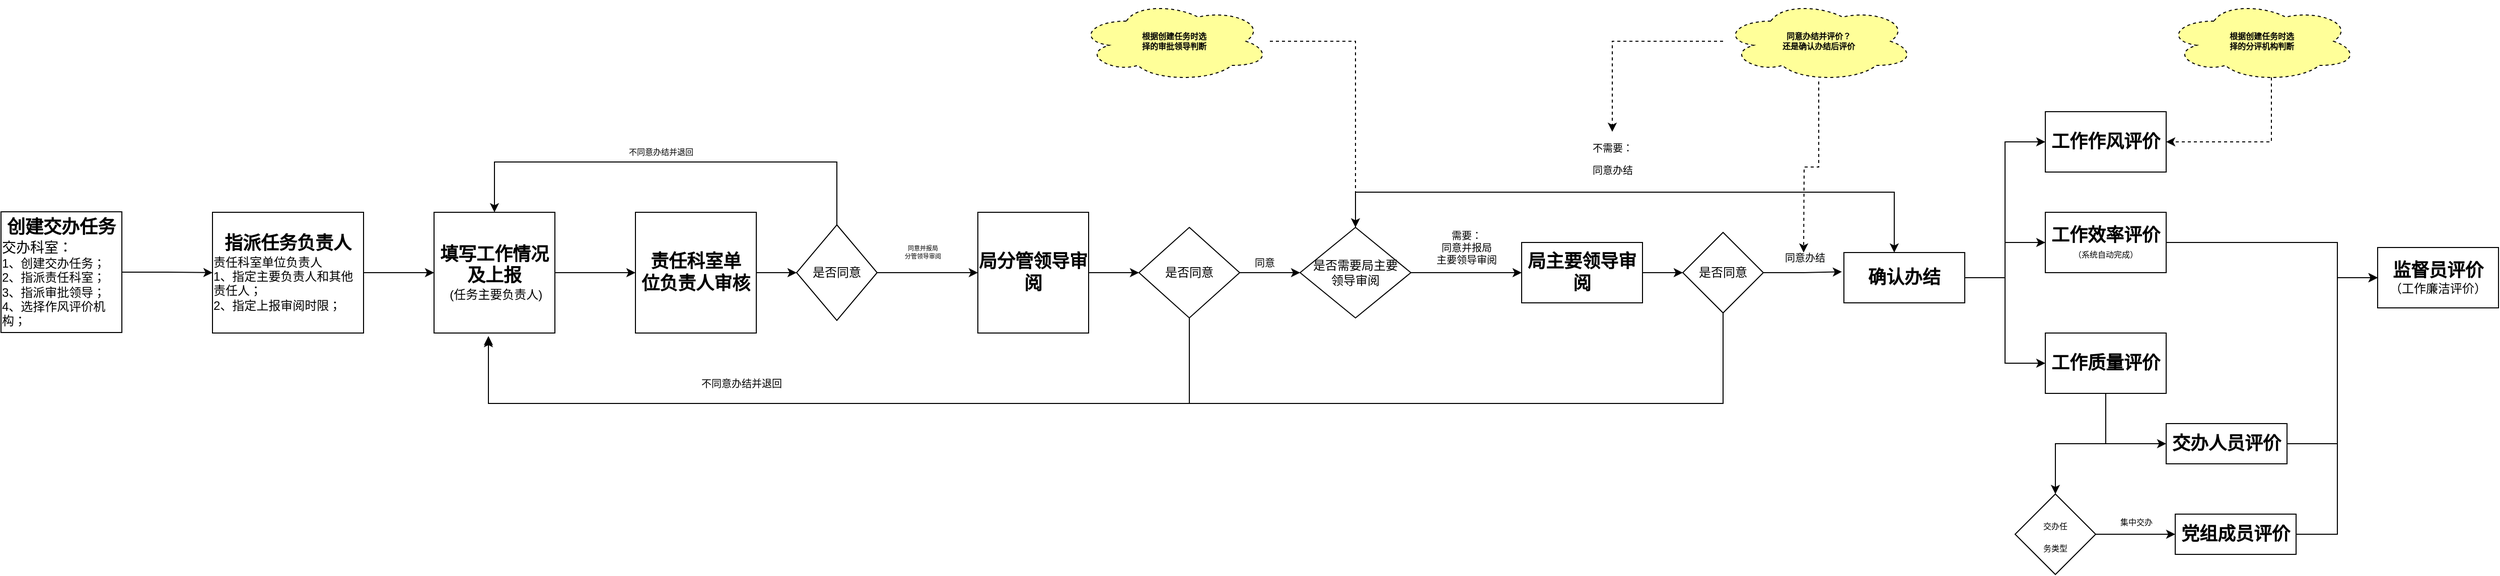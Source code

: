 <mxfile version="16.2.4" type="github">
  <diagram id="zva_Izvk_Pw7jRFiOZ6U" name="第 1 页">
    <mxGraphModel dx="2249" dy="794" grid="1" gridSize="10" guides="1" tooltips="1" connect="1" arrows="1" fold="1" page="1" pageScale="1" pageWidth="827" pageHeight="1169" math="0" shadow="0">
      <root>
        <mxCell id="0" />
        <mxCell id="1" parent="0" />
        <mxCell id="wEzHK_rQ6-qJ8AS3pq5E-3" value="" style="edgeStyle=orthogonalEdgeStyle;rounded=0;orthogonalLoop=1;jettySize=auto;html=1;" edge="1" parent="1" source="wEzHK_rQ6-qJ8AS3pq5E-1" target="wEzHK_rQ6-qJ8AS3pq5E-2">
          <mxGeometry relative="1" as="geometry" />
        </mxCell>
        <mxCell id="wEzHK_rQ6-qJ8AS3pq5E-1" value="&lt;span style=&quot;text-align: left&quot;&gt;&lt;b&gt;&lt;font style=&quot;font-size: 18px&quot;&gt;创建交办任务&lt;/font&gt;&lt;/b&gt;&lt;br&gt;&lt;div style=&quot;text-align: left&quot;&gt;&lt;span style=&quot;font-size: 14px ; text-align: center&quot;&gt;交办科室：&lt;/span&gt;&lt;/div&gt;&lt;/span&gt;&lt;div style=&quot;text-align: left&quot;&gt;&lt;span&gt;1、创建交办任务；&lt;/span&gt;&lt;/div&gt;&lt;div style=&quot;text-align: left&quot;&gt;&lt;span&gt;2、指派责任科室；&lt;/span&gt;&lt;/div&gt;&lt;div style=&quot;text-align: left&quot;&gt;&lt;span&gt;3、指派审批领导；&lt;/span&gt;&lt;/div&gt;&lt;div style=&quot;text-align: left&quot;&gt;&lt;span&gt;4、选择作风评价机构；&lt;/span&gt;&lt;/div&gt;" style="rounded=0;whiteSpace=wrap;html=1;" vertex="1" parent="1">
          <mxGeometry x="-90" y="279.5" width="120" height="120" as="geometry" />
        </mxCell>
        <mxCell id="wEzHK_rQ6-qJ8AS3pq5E-7" value="" style="edgeStyle=orthogonalEdgeStyle;rounded=0;orthogonalLoop=1;jettySize=auto;html=1;fontSize=14;" edge="1" parent="1" source="wEzHK_rQ6-qJ8AS3pq5E-2" target="wEzHK_rQ6-qJ8AS3pq5E-6">
          <mxGeometry relative="1" as="geometry" />
        </mxCell>
        <mxCell id="wEzHK_rQ6-qJ8AS3pq5E-2" value="&lt;b&gt;&lt;font style=&quot;font-size: 18px&quot;&gt;指派任务负责人&lt;/font&gt;&lt;/b&gt;&lt;br&gt;&lt;div style=&quot;text-align: left&quot;&gt;责任科室单位负责人&lt;/div&gt;&lt;div style=&quot;text-align: left&quot;&gt;&lt;span&gt;1、指定主要负责人和其他责任人；&lt;/span&gt;&lt;/div&gt;&lt;div style=&quot;text-align: left&quot;&gt;&lt;span&gt;2、指定上报审阅时限；&lt;/span&gt;&lt;/div&gt;" style="rounded=0;whiteSpace=wrap;html=1;" vertex="1" parent="1">
          <mxGeometry x="120" y="280" width="150" height="120" as="geometry" />
        </mxCell>
        <mxCell id="wEzHK_rQ6-qJ8AS3pq5E-86" value="" style="edgeStyle=orthogonalEdgeStyle;rounded=0;orthogonalLoop=1;jettySize=auto;html=1;fontSize=18;" edge="1" parent="1" source="wEzHK_rQ6-qJ8AS3pq5E-6" target="wEzHK_rQ6-qJ8AS3pq5E-85">
          <mxGeometry relative="1" as="geometry" />
        </mxCell>
        <mxCell id="wEzHK_rQ6-qJ8AS3pq5E-6" value="&lt;font&gt;&lt;span style=&quot;font-size: 18px&quot;&gt;&lt;b&gt;填写工作情况及上报&lt;/b&gt;&lt;/span&gt;&lt;br&gt;&lt;div&gt;&lt;span&gt;&amp;nbsp;(任务主要负责人)&lt;/span&gt;&lt;br&gt;&lt;/div&gt;&lt;/font&gt;" style="whiteSpace=wrap;html=1;rounded=0;" vertex="1" parent="1">
          <mxGeometry x="340" y="280" width="120" height="120" as="geometry" />
        </mxCell>
        <mxCell id="wEzHK_rQ6-qJ8AS3pq5E-18" style="edgeStyle=orthogonalEdgeStyle;rounded=0;orthogonalLoop=1;jettySize=auto;html=1;entryX=0.5;entryY=0;entryDx=0;entryDy=0;fontSize=8;" edge="1" parent="1" source="wEzHK_rQ6-qJ8AS3pq5E-16" target="wEzHK_rQ6-qJ8AS3pq5E-6">
          <mxGeometry relative="1" as="geometry">
            <Array as="points">
              <mxPoint x="740" y="230" />
              <mxPoint x="400" y="230" />
            </Array>
          </mxGeometry>
        </mxCell>
        <mxCell id="wEzHK_rQ6-qJ8AS3pq5E-19" value="不同意办结并退回" style="edgeLabel;html=1;align=center;verticalAlign=middle;resizable=0;points=[];fontSize=8;" vertex="1" connectable="0" parent="wEzHK_rQ6-qJ8AS3pq5E-18">
          <mxGeometry x="-0.08" y="-3" relative="1" as="geometry">
            <mxPoint x="-30" y="-7" as="offset" />
          </mxGeometry>
        </mxCell>
        <mxCell id="wEzHK_rQ6-qJ8AS3pq5E-21" value="" style="edgeStyle=orthogonalEdgeStyle;rounded=0;orthogonalLoop=1;jettySize=auto;html=1;fontSize=8;" edge="1" parent="1" source="wEzHK_rQ6-qJ8AS3pq5E-16" target="wEzHK_rQ6-qJ8AS3pq5E-20">
          <mxGeometry relative="1" as="geometry" />
        </mxCell>
        <mxCell id="wEzHK_rQ6-qJ8AS3pq5E-16" value="是否同意" style="rhombus;whiteSpace=wrap;html=1;rounded=0;" vertex="1" parent="1">
          <mxGeometry x="700" y="292.5" width="80" height="95" as="geometry" />
        </mxCell>
        <mxCell id="wEzHK_rQ6-qJ8AS3pq5E-26" value="" style="edgeStyle=orthogonalEdgeStyle;rounded=0;orthogonalLoop=1;jettySize=auto;html=1;fontSize=18;" edge="1" parent="1" source="wEzHK_rQ6-qJ8AS3pq5E-20" target="wEzHK_rQ6-qJ8AS3pq5E-25">
          <mxGeometry relative="1" as="geometry" />
        </mxCell>
        <mxCell id="wEzHK_rQ6-qJ8AS3pq5E-20" value="&lt;font style=&quot;font-size: 18px&quot;&gt;&lt;b&gt;局分管领导审阅&lt;/b&gt;&lt;/font&gt;" style="whiteSpace=wrap;html=1;rounded=0;" vertex="1" parent="1">
          <mxGeometry x="880" y="280" width="110" height="120" as="geometry" />
        </mxCell>
        <mxCell id="wEzHK_rQ6-qJ8AS3pq5E-23" value="同意并报局&lt;br&gt;分管领导审阅" style="text;html=1;align=center;verticalAlign=middle;resizable=0;points=[];autosize=1;strokeColor=none;fillColor=none;fontSize=6;" vertex="1" parent="1">
          <mxGeometry x="780" y="310" width="90" height="20" as="geometry" />
        </mxCell>
        <mxCell id="wEzHK_rQ6-qJ8AS3pq5E-28" value="" style="edgeStyle=orthogonalEdgeStyle;rounded=0;orthogonalLoop=1;jettySize=auto;html=1;fontSize=18;" edge="1" parent="1" source="wEzHK_rQ6-qJ8AS3pq5E-25" target="wEzHK_rQ6-qJ8AS3pq5E-27">
          <mxGeometry relative="1" as="geometry" />
        </mxCell>
        <mxCell id="wEzHK_rQ6-qJ8AS3pq5E-31" style="edgeStyle=orthogonalEdgeStyle;rounded=0;orthogonalLoop=1;jettySize=auto;html=1;entryX=0.45;entryY=1.025;entryDx=0;entryDy=0;entryPerimeter=0;fontSize=18;" edge="1" parent="1" source="wEzHK_rQ6-qJ8AS3pq5E-25" target="wEzHK_rQ6-qJ8AS3pq5E-6">
          <mxGeometry relative="1" as="geometry">
            <Array as="points">
              <mxPoint x="1090" y="470" />
              <mxPoint x="394" y="470" />
            </Array>
          </mxGeometry>
        </mxCell>
        <mxCell id="wEzHK_rQ6-qJ8AS3pq5E-25" value="是否同意" style="rhombus;whiteSpace=wrap;html=1;rounded=0;" vertex="1" parent="1">
          <mxGeometry x="1040" y="295" width="100" height="90" as="geometry" />
        </mxCell>
        <mxCell id="wEzHK_rQ6-qJ8AS3pq5E-30" value="" style="edgeStyle=orthogonalEdgeStyle;rounded=0;orthogonalLoop=1;jettySize=auto;html=1;fontSize=18;" edge="1" parent="1" source="wEzHK_rQ6-qJ8AS3pq5E-27" target="wEzHK_rQ6-qJ8AS3pq5E-29">
          <mxGeometry relative="1" as="geometry" />
        </mxCell>
        <mxCell id="wEzHK_rQ6-qJ8AS3pq5E-38" value="" style="edgeStyle=orthogonalEdgeStyle;rounded=0;orthogonalLoop=1;jettySize=auto;html=1;fontSize=10;" edge="1" parent="1" source="wEzHK_rQ6-qJ8AS3pq5E-27" target="wEzHK_rQ6-qJ8AS3pq5E-37">
          <mxGeometry relative="1" as="geometry">
            <Array as="points">
              <mxPoint x="1255" y="260" />
              <mxPoint x="1790" y="260" />
            </Array>
          </mxGeometry>
        </mxCell>
        <mxCell id="wEzHK_rQ6-qJ8AS3pq5E-27" value="是否需要局主要&lt;br&gt;领导审阅" style="rhombus;whiteSpace=wrap;html=1;rounded=0;" vertex="1" parent="1">
          <mxGeometry x="1200" y="295" width="110" height="90" as="geometry" />
        </mxCell>
        <mxCell id="wEzHK_rQ6-qJ8AS3pq5E-41" value="" style="edgeStyle=orthogonalEdgeStyle;rounded=0;orthogonalLoop=1;jettySize=auto;html=1;fontSize=10;" edge="1" parent="1" source="wEzHK_rQ6-qJ8AS3pq5E-29" target="wEzHK_rQ6-qJ8AS3pq5E-40">
          <mxGeometry relative="1" as="geometry" />
        </mxCell>
        <mxCell id="wEzHK_rQ6-qJ8AS3pq5E-29" value="&lt;b style=&quot;font-size: 18px&quot;&gt;局主要领导审阅&lt;/b&gt;" style="whiteSpace=wrap;html=1;rounded=0;" vertex="1" parent="1">
          <mxGeometry x="1420" y="310" width="120" height="60" as="geometry" />
        </mxCell>
        <mxCell id="wEzHK_rQ6-qJ8AS3pq5E-33" value="不同意办结并退回" style="text;html=1;align=center;verticalAlign=middle;resizable=0;points=[];autosize=1;strokeColor=none;fillColor=none;fontSize=10;" vertex="1" parent="1">
          <mxGeometry x="590" y="440" width="110" height="20" as="geometry" />
        </mxCell>
        <mxCell id="wEzHK_rQ6-qJ8AS3pq5E-34" value="同意" style="text;html=1;strokeColor=none;fillColor=none;align=center;verticalAlign=middle;whiteSpace=wrap;rounded=0;fontSize=10;" vertex="1" parent="1">
          <mxGeometry x="1135" y="315" width="60" height="30" as="geometry" />
        </mxCell>
        <mxCell id="wEzHK_rQ6-qJ8AS3pq5E-36" value="需要：&lt;br&gt;同意并报局&lt;br&gt;主要领导审阅" style="text;html=1;align=center;verticalAlign=middle;resizable=0;points=[];autosize=1;strokeColor=none;fillColor=none;fontSize=10;" vertex="1" parent="1">
          <mxGeometry x="1320" y="295" width="90" height="40" as="geometry" />
        </mxCell>
        <mxCell id="wEzHK_rQ6-qJ8AS3pq5E-63" value="" style="edgeStyle=orthogonalEdgeStyle;rounded=0;orthogonalLoop=1;jettySize=auto;html=1;fontSize=8;exitX=1;exitY=0.5;exitDx=0;exitDy=0;" edge="1" parent="1" source="wEzHK_rQ6-qJ8AS3pq5E-37" target="wEzHK_rQ6-qJ8AS3pq5E-62">
          <mxGeometry relative="1" as="geometry">
            <Array as="points">
              <mxPoint x="1900" y="345" />
              <mxPoint x="1900" y="430" />
            </Array>
          </mxGeometry>
        </mxCell>
        <mxCell id="wEzHK_rQ6-qJ8AS3pq5E-67" value="" style="edgeStyle=orthogonalEdgeStyle;rounded=0;orthogonalLoop=1;jettySize=auto;html=1;fontSize=18;startArrow=none;exitX=1;exitY=0.5;exitDx=0;exitDy=0;" edge="1" parent="1" source="wEzHK_rQ6-qJ8AS3pq5E-37" target="wEzHK_rQ6-qJ8AS3pq5E-66">
          <mxGeometry relative="1" as="geometry">
            <mxPoint x="1900" y="310" as="sourcePoint" />
            <Array as="points">
              <mxPoint x="1900" y="345" />
              <mxPoint x="1900" y="210" />
            </Array>
          </mxGeometry>
        </mxCell>
        <mxCell id="wEzHK_rQ6-qJ8AS3pq5E-69" style="edgeStyle=orthogonalEdgeStyle;rounded=0;orthogonalLoop=1;jettySize=auto;html=1;entryX=0;entryY=0.5;entryDx=0;entryDy=0;fontSize=18;" edge="1" parent="1" source="wEzHK_rQ6-qJ8AS3pq5E-37" target="wEzHK_rQ6-qJ8AS3pq5E-68">
          <mxGeometry relative="1" as="geometry" />
        </mxCell>
        <mxCell id="wEzHK_rQ6-qJ8AS3pq5E-37" value="&lt;b&gt;&lt;font style=&quot;font-size: 18px&quot;&gt;确认办结&lt;/font&gt;&lt;/b&gt;" style="whiteSpace=wrap;html=1;rounded=0;" vertex="1" parent="1">
          <mxGeometry x="1740" y="320" width="120" height="50" as="geometry" />
        </mxCell>
        <mxCell id="wEzHK_rQ6-qJ8AS3pq5E-39" value="&lt;font style=&quot;font-size: 10px&quot;&gt;不需要：&lt;br&gt;同意办结&lt;/font&gt;" style="text;html=1;align=center;verticalAlign=middle;resizable=0;points=[];autosize=1;strokeColor=none;fillColor=none;fontSize=18;" vertex="1" parent="1">
          <mxGeometry x="1480" y="200" width="60" height="50" as="geometry" />
        </mxCell>
        <mxCell id="wEzHK_rQ6-qJ8AS3pq5E-42" style="edgeStyle=orthogonalEdgeStyle;rounded=0;orthogonalLoop=1;jettySize=auto;html=1;entryX=-0.017;entryY=0.383;entryDx=0;entryDy=0;fontSize=10;entryPerimeter=0;" edge="1" parent="1" source="wEzHK_rQ6-qJ8AS3pq5E-40" target="wEzHK_rQ6-qJ8AS3pq5E-37">
          <mxGeometry relative="1" as="geometry" />
        </mxCell>
        <mxCell id="wEzHK_rQ6-qJ8AS3pq5E-43" value="&lt;span style=&quot;background-color: rgb(248 , 249 , 250)&quot;&gt;同意办结&lt;/span&gt;" style="edgeLabel;html=1;align=center;verticalAlign=middle;resizable=0;points=[];fontSize=10;" vertex="1" connectable="0" parent="wEzHK_rQ6-qJ8AS3pq5E-42">
          <mxGeometry x="-0.126" y="1" relative="1" as="geometry">
            <mxPoint x="6" y="-14" as="offset" />
          </mxGeometry>
        </mxCell>
        <mxCell id="wEzHK_rQ6-qJ8AS3pq5E-44" style="edgeStyle=orthogonalEdgeStyle;rounded=0;orthogonalLoop=1;jettySize=auto;html=1;entryX=0.45;entryY=1.042;entryDx=0;entryDy=0;entryPerimeter=0;fontSize=10;exitX=0.5;exitY=1;exitDx=0;exitDy=0;" edge="1" parent="1" source="wEzHK_rQ6-qJ8AS3pq5E-40" target="wEzHK_rQ6-qJ8AS3pq5E-6">
          <mxGeometry relative="1" as="geometry">
            <Array as="points">
              <mxPoint x="1620" y="470" />
              <mxPoint x="394" y="470" />
            </Array>
          </mxGeometry>
        </mxCell>
        <mxCell id="wEzHK_rQ6-qJ8AS3pq5E-40" value="是否同意" style="rhombus;whiteSpace=wrap;html=1;rounded=0;" vertex="1" parent="1">
          <mxGeometry x="1580" y="300" width="80" height="80" as="geometry" />
        </mxCell>
        <mxCell id="wEzHK_rQ6-qJ8AS3pq5E-76" style="edgeStyle=orthogonalEdgeStyle;rounded=0;orthogonalLoop=1;jettySize=auto;html=1;entryX=0;entryY=0.5;entryDx=0;entryDy=0;fontSize=18;" edge="1" parent="1" source="wEzHK_rQ6-qJ8AS3pq5E-51" target="wEzHK_rQ6-qJ8AS3pq5E-73">
          <mxGeometry relative="1" as="geometry">
            <Array as="points">
              <mxPoint x="2230" y="510" />
              <mxPoint x="2230" y="345" />
            </Array>
          </mxGeometry>
        </mxCell>
        <mxCell id="wEzHK_rQ6-qJ8AS3pq5E-51" value="&lt;b&gt;&lt;font style=&quot;font-size: 18px&quot;&gt;交办人员评价&lt;/font&gt;&lt;/b&gt;" style="whiteSpace=wrap;html=1;rounded=0;" vertex="1" parent="1">
          <mxGeometry x="2060" y="490" width="120" height="40" as="geometry" />
        </mxCell>
        <mxCell id="wEzHK_rQ6-qJ8AS3pq5E-56" value="" style="edgeStyle=orthogonalEdgeStyle;rounded=0;orthogonalLoop=1;jettySize=auto;html=1;fontSize=8;" edge="1" parent="1" source="wEzHK_rQ6-qJ8AS3pq5E-53" target="wEzHK_rQ6-qJ8AS3pq5E-55">
          <mxGeometry relative="1" as="geometry" />
        </mxCell>
        <mxCell id="wEzHK_rQ6-qJ8AS3pq5E-53" value="&lt;font style=&quot;font-size: 8px&quot;&gt;交办任&lt;br&gt;务类型&lt;/font&gt;" style="rhombus;whiteSpace=wrap;html=1;fontSize=18;" vertex="1" parent="1">
          <mxGeometry x="1910" y="560" width="80" height="80" as="geometry" />
        </mxCell>
        <mxCell id="wEzHK_rQ6-qJ8AS3pq5E-77" style="edgeStyle=orthogonalEdgeStyle;rounded=0;orthogonalLoop=1;jettySize=auto;html=1;entryX=0;entryY=0.5;entryDx=0;entryDy=0;fontSize=18;" edge="1" parent="1" source="wEzHK_rQ6-qJ8AS3pq5E-55" target="wEzHK_rQ6-qJ8AS3pq5E-73">
          <mxGeometry relative="1" as="geometry">
            <Array as="points">
              <mxPoint x="2230" y="600" />
              <mxPoint x="2230" y="345" />
            </Array>
          </mxGeometry>
        </mxCell>
        <mxCell id="wEzHK_rQ6-qJ8AS3pq5E-55" value="&lt;b&gt;&lt;font style=&quot;font-size: 18px&quot;&gt;党组成员评价&lt;/font&gt;&lt;/b&gt;" style="whiteSpace=wrap;html=1;fontSize=18;" vertex="1" parent="1">
          <mxGeometry x="2069" y="580" width="120" height="40" as="geometry" />
        </mxCell>
        <mxCell id="wEzHK_rQ6-qJ8AS3pq5E-57" value="&lt;font style=&quot;font-size: 8px&quot;&gt;集中交办&lt;/font&gt;" style="text;html=1;align=center;verticalAlign=middle;resizable=0;points=[];autosize=1;strokeColor=none;fillColor=none;fontSize=18;" vertex="1" parent="1">
          <mxGeometry x="2000" y="570" width="60" height="30" as="geometry" />
        </mxCell>
        <mxCell id="wEzHK_rQ6-qJ8AS3pq5E-60" style="edgeStyle=orthogonalEdgeStyle;rounded=0;orthogonalLoop=1;jettySize=auto;html=1;fontSize=8;dashed=1;" edge="1" parent="1" source="wEzHK_rQ6-qJ8AS3pq5E-59" target="wEzHK_rQ6-qJ8AS3pq5E-39">
          <mxGeometry relative="1" as="geometry" />
        </mxCell>
        <mxCell id="wEzHK_rQ6-qJ8AS3pq5E-61" style="edgeStyle=orthogonalEdgeStyle;rounded=0;orthogonalLoop=1;jettySize=auto;html=1;fontSize=8;dashed=1;" edge="1" parent="1" source="wEzHK_rQ6-qJ8AS3pq5E-59">
          <mxGeometry relative="1" as="geometry">
            <mxPoint x="1700" y="320" as="targetPoint" />
          </mxGeometry>
        </mxCell>
        <mxCell id="wEzHK_rQ6-qJ8AS3pq5E-59" value="&lt;b&gt;同意办结并评价？&lt;br&gt;还是确认办结后评价&lt;/b&gt;" style="ellipse;shape=cloud;whiteSpace=wrap;html=1;fontSize=8;dashed=1;fillColor=#FFFF99;" vertex="1" parent="1">
          <mxGeometry x="1620" y="70" width="190" height="80" as="geometry" />
        </mxCell>
        <mxCell id="wEzHK_rQ6-qJ8AS3pq5E-64" style="edgeStyle=orthogonalEdgeStyle;rounded=0;orthogonalLoop=1;jettySize=auto;html=1;fontSize=18;" edge="1" parent="1" source="wEzHK_rQ6-qJ8AS3pq5E-62" target="wEzHK_rQ6-qJ8AS3pq5E-53">
          <mxGeometry relative="1" as="geometry" />
        </mxCell>
        <mxCell id="wEzHK_rQ6-qJ8AS3pq5E-72" style="edgeStyle=orthogonalEdgeStyle;rounded=0;orthogonalLoop=1;jettySize=auto;html=1;fontSize=8;" edge="1" parent="1" source="wEzHK_rQ6-qJ8AS3pq5E-62" target="wEzHK_rQ6-qJ8AS3pq5E-51">
          <mxGeometry relative="1" as="geometry">
            <Array as="points">
              <mxPoint x="2000" y="510" />
            </Array>
          </mxGeometry>
        </mxCell>
        <mxCell id="wEzHK_rQ6-qJ8AS3pq5E-62" value="&lt;font style=&quot;font-size: 18px&quot;&gt;&lt;b&gt;工作质量评价&lt;/b&gt;&lt;/font&gt;" style="whiteSpace=wrap;html=1;rounded=0;" vertex="1" parent="1">
          <mxGeometry x="1940" y="400" width="120" height="60" as="geometry" />
        </mxCell>
        <mxCell id="wEzHK_rQ6-qJ8AS3pq5E-66" value="&lt;font style=&quot;font-size: 18px&quot;&gt;&lt;b&gt;工作作风评价&lt;/b&gt;&lt;/font&gt;" style="whiteSpace=wrap;html=1;rounded=0;" vertex="1" parent="1">
          <mxGeometry x="1940" y="180" width="120" height="60" as="geometry" />
        </mxCell>
        <mxCell id="wEzHK_rQ6-qJ8AS3pq5E-74" value="" style="edgeStyle=orthogonalEdgeStyle;rounded=0;orthogonalLoop=1;jettySize=auto;html=1;fontSize=8;exitX=1;exitY=0.5;exitDx=0;exitDy=0;" edge="1" parent="1" source="wEzHK_rQ6-qJ8AS3pq5E-68" target="wEzHK_rQ6-qJ8AS3pq5E-73">
          <mxGeometry relative="1" as="geometry">
            <Array as="points">
              <mxPoint x="2230" y="310" />
              <mxPoint x="2230" y="345" />
            </Array>
          </mxGeometry>
        </mxCell>
        <mxCell id="wEzHK_rQ6-qJ8AS3pq5E-73" value="&lt;b&gt;&lt;font style=&quot;font-size: 18px&quot;&gt;监督员评价&lt;/font&gt;&lt;/b&gt;&lt;br&gt;（工作廉洁评价）" style="whiteSpace=wrap;html=1;rounded=0;" vertex="1" parent="1">
          <mxGeometry x="2270" y="315" width="120" height="60" as="geometry" />
        </mxCell>
        <mxCell id="wEzHK_rQ6-qJ8AS3pq5E-68" value="&lt;font&gt;&lt;span style=&quot;font-weight: bold ; font-size: 18px&quot;&gt;工作效率评价&lt;/span&gt;&lt;br&gt;&lt;font style=&quot;font-size: 8px&quot;&gt;（系统自动完成）&lt;/font&gt;&lt;br&gt;&lt;/font&gt;" style="whiteSpace=wrap;html=1;rounded=0;" vertex="1" parent="1">
          <mxGeometry x="1940" y="280" width="120" height="60" as="geometry" />
        </mxCell>
        <mxCell id="wEzHK_rQ6-qJ8AS3pq5E-78" value="" style="edgeStyle=orthogonalEdgeStyle;rounded=0;orthogonalLoop=1;jettySize=auto;html=1;fontSize=18;endArrow=none;" edge="1" parent="1" source="wEzHK_rQ6-qJ8AS3pq5E-37" target="wEzHK_rQ6-qJ8AS3pq5E-68">
          <mxGeometry relative="1" as="geometry">
            <mxPoint x="1860" y="345" as="sourcePoint" />
            <mxPoint x="2000" y="210" as="targetPoint" />
          </mxGeometry>
        </mxCell>
        <mxCell id="wEzHK_rQ6-qJ8AS3pq5E-87" style="edgeStyle=orthogonalEdgeStyle;rounded=0;orthogonalLoop=1;jettySize=auto;html=1;fontSize=18;" edge="1" parent="1" source="wEzHK_rQ6-qJ8AS3pq5E-85" target="wEzHK_rQ6-qJ8AS3pq5E-16">
          <mxGeometry relative="1" as="geometry" />
        </mxCell>
        <mxCell id="wEzHK_rQ6-qJ8AS3pq5E-85" value="&lt;font style=&quot;font-size: 18px&quot;&gt;&lt;b&gt;&lt;span style=&quot;background-color: rgb(255 , 255 , 255)&quot;&gt;责任科室单&lt;/span&gt;&lt;br style=&quot;background-color: rgb(255 , 255 , 255)&quot;&gt;&lt;span style=&quot;background-color: rgb(255 , 255 , 255)&quot;&gt;位负责人审核&lt;/span&gt;&lt;/b&gt;&lt;/font&gt;" style="whiteSpace=wrap;html=1;rounded=0;align=center;" vertex="1" parent="1">
          <mxGeometry x="540" y="280" width="120" height="120" as="geometry" />
        </mxCell>
        <mxCell id="wEzHK_rQ6-qJ8AS3pq5E-88" value="&lt;b&gt;根据&lt;/b&gt;&lt;b&gt;创建任务时选&lt;br&gt;择的审批领导判断&lt;/b&gt;" style="ellipse;shape=cloud;whiteSpace=wrap;html=1;fontSize=8;dashed=1;fillColor=#FFFF99;" vertex="1" parent="1">
          <mxGeometry x="980" y="70" width="190" height="80" as="geometry" />
        </mxCell>
        <mxCell id="wEzHK_rQ6-qJ8AS3pq5E-89" style="edgeStyle=orthogonalEdgeStyle;rounded=0;orthogonalLoop=1;jettySize=auto;html=1;fontSize=8;dashed=1;entryX=0.5;entryY=0;entryDx=0;entryDy=0;" edge="1" parent="1" source="wEzHK_rQ6-qJ8AS3pq5E-88" target="wEzHK_rQ6-qJ8AS3pq5E-27">
          <mxGeometry relative="1" as="geometry">
            <mxPoint x="1630" y="120" as="sourcePoint" />
            <mxPoint x="1110" y="230" as="targetPoint" />
          </mxGeometry>
        </mxCell>
        <mxCell id="wEzHK_rQ6-qJ8AS3pq5E-90" value="&lt;b&gt;根据&lt;/b&gt;&lt;b&gt;创建任务时选&lt;br&gt;择的分评机构判断&lt;/b&gt;" style="ellipse;shape=cloud;whiteSpace=wrap;html=1;fontSize=8;dashed=1;fillColor=#FFFF99;" vertex="1" parent="1">
          <mxGeometry x="2060" y="70" width="190" height="80" as="geometry" />
        </mxCell>
        <mxCell id="wEzHK_rQ6-qJ8AS3pq5E-91" style="edgeStyle=orthogonalEdgeStyle;rounded=0;orthogonalLoop=1;jettySize=auto;html=1;fontSize=8;dashed=1;entryX=1;entryY=0.5;entryDx=0;entryDy=0;exitX=0.55;exitY=0.95;exitDx=0;exitDy=0;exitPerimeter=0;" edge="1" parent="1" source="wEzHK_rQ6-qJ8AS3pq5E-90" target="wEzHK_rQ6-qJ8AS3pq5E-66">
          <mxGeometry relative="1" as="geometry">
            <mxPoint x="2150" y="190" as="sourcePoint" />
            <mxPoint x="2235" y="375" as="targetPoint" />
          </mxGeometry>
        </mxCell>
      </root>
    </mxGraphModel>
  </diagram>
</mxfile>
